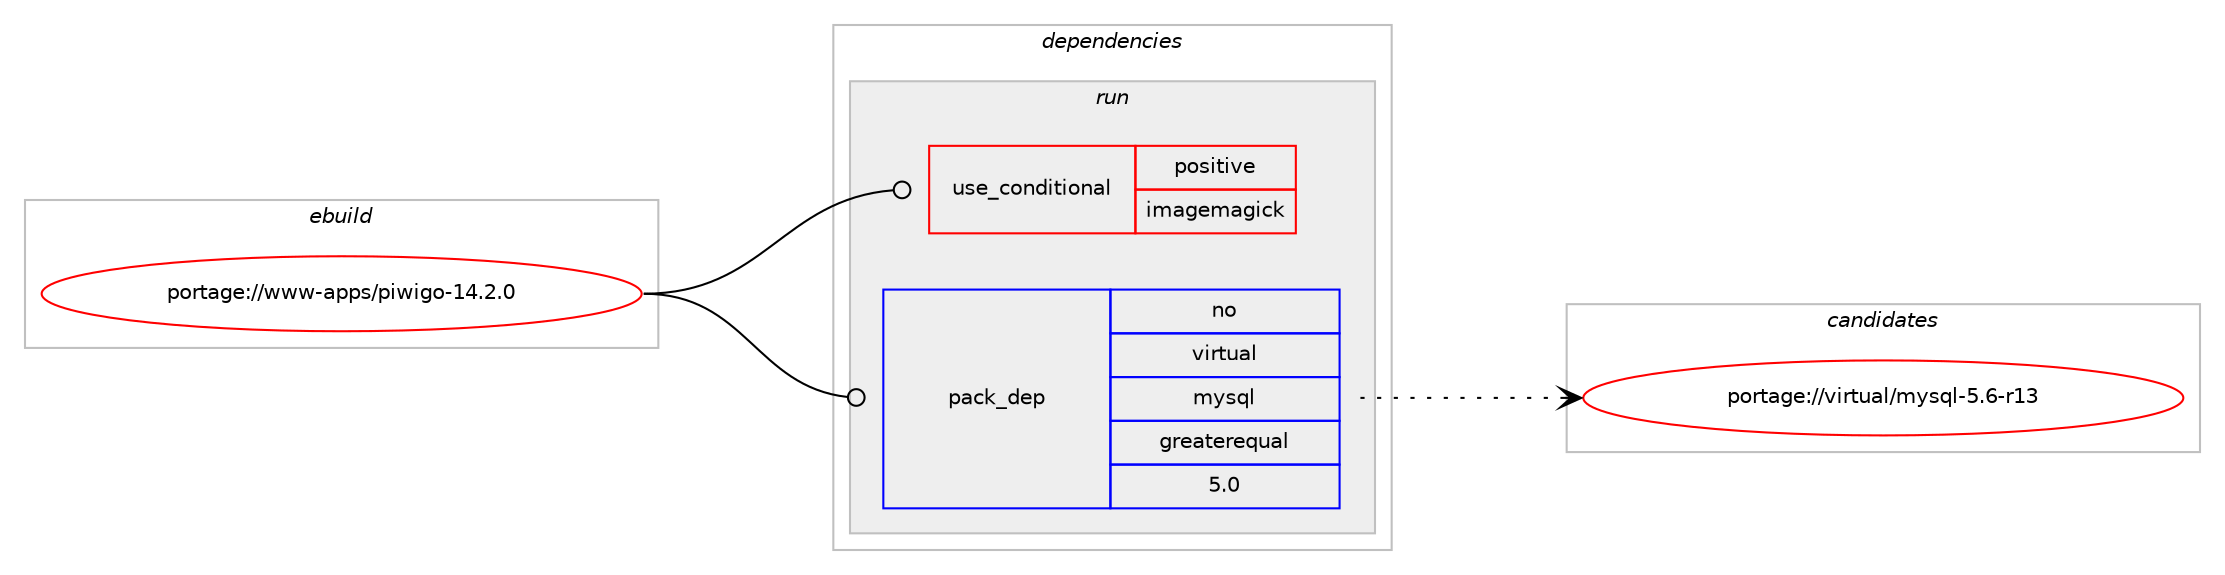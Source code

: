 digraph prolog {

# *************
# Graph options
# *************

newrank=true;
concentrate=true;
compound=true;
graph [rankdir=LR,fontname=Helvetica,fontsize=10,ranksep=1.5];#, ranksep=2.5, nodesep=0.2];
edge  [arrowhead=vee];
node  [fontname=Helvetica,fontsize=10];

# **********
# The ebuild
# **********

subgraph cluster_leftcol {
color=gray;
rank=same;
label=<<i>ebuild</i>>;
id [label="portage://www-apps/piwigo-14.2.0", color=red, width=4, href="../www-apps/piwigo-14.2.0.svg"];
}

# ****************
# The dependencies
# ****************

subgraph cluster_midcol {
color=gray;
label=<<i>dependencies</i>>;
subgraph cluster_compile {
fillcolor="#eeeeee";
style=filled;
label=<<i>compile</i>>;
# *** BEGIN UNKNOWN DEPENDENCY TYPE (TODO) ***
# id -> package_dependency(portage://www-apps/piwigo-14.2.0,install,no,app-admin,webapp-config,none,[,,],[],[])
# *** END UNKNOWN DEPENDENCY TYPE (TODO) ***

}
subgraph cluster_compileandrun {
fillcolor="#eeeeee";
style=filled;
label=<<i>compile and run</i>>;
}
subgraph cluster_run {
fillcolor="#eeeeee";
style=filled;
label=<<i>run</i>>;
subgraph cond15302 {
dependency22895 [label=<<TABLE BORDER="0" CELLBORDER="1" CELLSPACING="0" CELLPADDING="4"><TR><TD ROWSPAN="3" CELLPADDING="10">use_conditional</TD></TR><TR><TD>positive</TD></TR><TR><TD>imagemagick</TD></TR></TABLE>>, shape=none, color=red];
# *** BEGIN UNKNOWN DEPENDENCY TYPE (TODO) ***
# dependency22895 -> package_dependency(portage://www-apps/piwigo-14.2.0,run,no,virtual,imagemagick-tools,none,[,,],[],[])
# *** END UNKNOWN DEPENDENCY TYPE (TODO) ***

}
id:e -> dependency22895:w [weight=20,style="solid",arrowhead="odot"];
# *** BEGIN UNKNOWN DEPENDENCY TYPE (TODO) ***
# id -> package_dependency(portage://www-apps/piwigo-14.2.0,run,no,app-admin,webapp-config,none,[,,],[],[])
# *** END UNKNOWN DEPENDENCY TYPE (TODO) ***

# *** BEGIN UNKNOWN DEPENDENCY TYPE (TODO) ***
# id -> package_dependency(portage://www-apps/piwigo-14.2.0,run,no,dev-lang,php,none,[,,],[],[use(enable(ctype),none),use(optenable(exif),none),use(optenable(gd),none),use(enable(filter),none),use(enable(iconv),none),use(enable(json),positive),use(enable(mysqli),none)])
# *** END UNKNOWN DEPENDENCY TYPE (TODO) ***

# *** BEGIN UNKNOWN DEPENDENCY TYPE (TODO) ***
# id -> package_dependency(portage://www-apps/piwigo-14.2.0,run,no,virtual,httpd-php,none,[,,],[],[])
# *** END UNKNOWN DEPENDENCY TYPE (TODO) ***

subgraph pack7330 {
dependency22896 [label=<<TABLE BORDER="0" CELLBORDER="1" CELLSPACING="0" CELLPADDING="4" WIDTH="220"><TR><TD ROWSPAN="6" CELLPADDING="30">pack_dep</TD></TR><TR><TD WIDTH="110">no</TD></TR><TR><TD>virtual</TD></TR><TR><TD>mysql</TD></TR><TR><TD>greaterequal</TD></TR><TR><TD>5.0</TD></TR></TABLE>>, shape=none, color=blue];
}
id:e -> dependency22896:w [weight=20,style="solid",arrowhead="odot"];
}
}

# **************
# The candidates
# **************

subgraph cluster_choices {
rank=same;
color=gray;
label=<<i>candidates</i>>;

subgraph choice7330 {
color=black;
nodesep=1;
choice118105114116117971084710912111511310845534654451144951 [label="portage://virtual/mysql-5.6-r13", color=red, width=4,href="../virtual/mysql-5.6-r13.svg"];
dependency22896:e -> choice118105114116117971084710912111511310845534654451144951:w [style=dotted,weight="100"];
}
}

}
